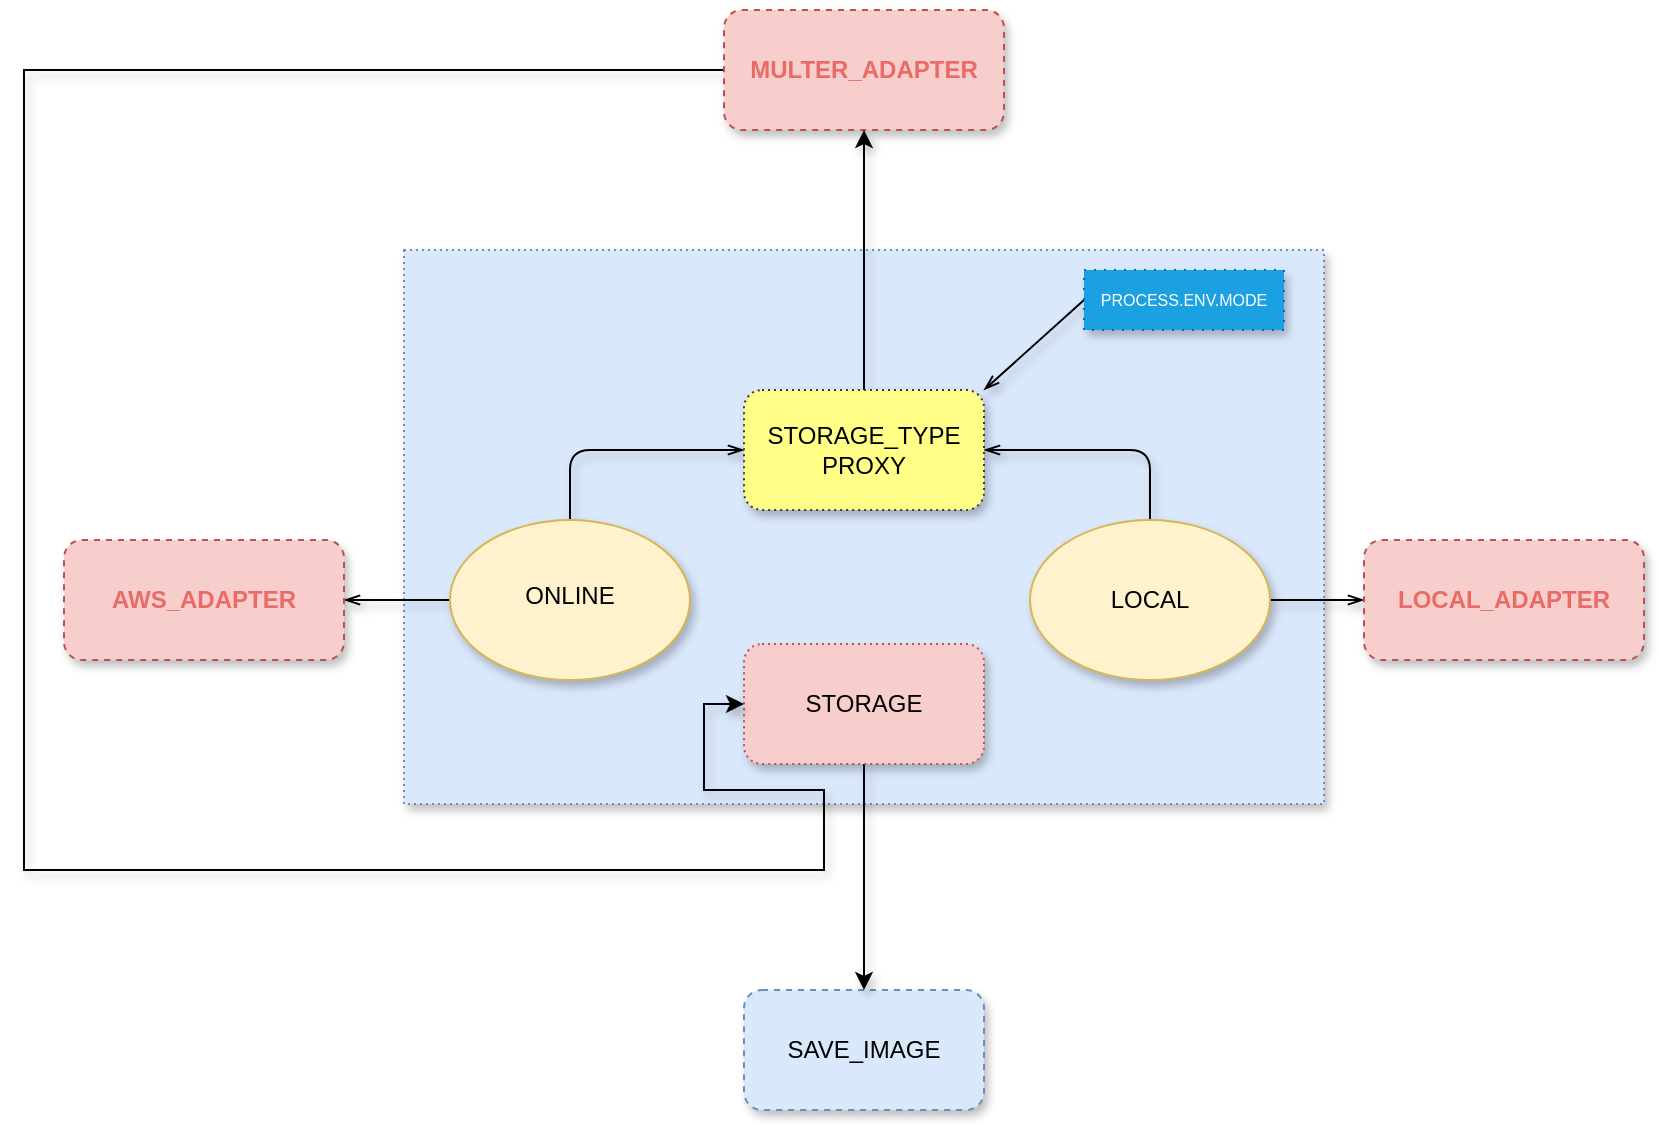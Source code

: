 <mxfile version="13.6.0" type="github">
  <diagram id="q_LhEmlHeGk1tStUp-2b" name="Page-1">
    <mxGraphModel dx="1718" dy="489" grid="1" gridSize="10" guides="1" tooltips="1" connect="1" arrows="1" fold="1" page="1" pageScale="1" pageWidth="850" pageHeight="1100" math="0" shadow="0">
      <root>
        <mxCell id="0" />
        <mxCell id="1" parent="0" />
        <mxCell id="D3PKSzLOLsSn4X89jtCB-23" value="" style="rounded=0;whiteSpace=wrap;html=1;shadow=1;dashed=1;dashPattern=1 2;fillColor=#dae8fc;strokeColor=#6c8ebf;" vertex="1" parent="1">
          <mxGeometry x="190" y="280" width="460" height="277" as="geometry" />
        </mxCell>
        <mxCell id="D3PKSzLOLsSn4X89jtCB-30" style="rounded=0;orthogonalLoop=1;jettySize=auto;html=1;exitX=0.5;exitY=0;exitDx=0;exitDy=0;entryX=0.5;entryY=0;entryDx=0;entryDy=0;shadow=1;endArrow=classic;endFill=1;strokeColor=none;" edge="1" parent="1" source="D3PKSzLOLsSn4X89jtCB-2" target="D3PKSzLOLsSn4X89jtCB-3">
          <mxGeometry relative="1" as="geometry" />
        </mxCell>
        <mxCell id="D3PKSzLOLsSn4X89jtCB-31" style="edgeStyle=none;rounded=1;orthogonalLoop=1;jettySize=auto;html=1;exitX=0.5;exitY=0;exitDx=0;exitDy=0;entryX=0.5;entryY=0;entryDx=0;entryDy=0;shadow=1;endArrow=classic;endFill=1;shape=link;strokeColor=none;" edge="1" parent="1" source="D3PKSzLOLsSn4X89jtCB-2" target="D3PKSzLOLsSn4X89jtCB-3">
          <mxGeometry relative="1" as="geometry" />
        </mxCell>
        <mxCell id="D3PKSzLOLsSn4X89jtCB-48" style="edgeStyle=none;rounded=1;orthogonalLoop=1;jettySize=auto;html=1;exitX=0.5;exitY=0;exitDx=0;exitDy=0;entryX=0;entryY=0.5;entryDx=0;entryDy=0;shadow=1;endArrow=openThin;endFill=0;" edge="1" parent="1" source="D3PKSzLOLsSn4X89jtCB-2" target="D3PKSzLOLsSn4X89jtCB-32">
          <mxGeometry relative="1" as="geometry">
            <Array as="points">
              <mxPoint x="273" y="380" />
            </Array>
          </mxGeometry>
        </mxCell>
        <mxCell id="D3PKSzLOLsSn4X89jtCB-55" style="edgeStyle=none;rounded=1;orthogonalLoop=1;jettySize=auto;html=1;exitX=0;exitY=0.5;exitDx=0;exitDy=0;entryX=1;entryY=0.5;entryDx=0;entryDy=0;shadow=1;endArrow=openThin;endFill=0;fontColor=#EA6B66;" edge="1" parent="1" source="D3PKSzLOLsSn4X89jtCB-2" target="D3PKSzLOLsSn4X89jtCB-53">
          <mxGeometry relative="1" as="geometry" />
        </mxCell>
        <mxCell id="D3PKSzLOLsSn4X89jtCB-2" value="" style="ellipse;whiteSpace=wrap;html=1;fillColor=#fff2cc;strokeColor=#d6b656;shadow=1;" vertex="1" parent="1">
          <mxGeometry x="213" y="415" width="120" height="80" as="geometry" />
        </mxCell>
        <mxCell id="D3PKSzLOLsSn4X89jtCB-49" style="edgeStyle=none;rounded=1;orthogonalLoop=1;jettySize=auto;html=1;exitX=0.5;exitY=0;exitDx=0;exitDy=0;entryX=1;entryY=0.5;entryDx=0;entryDy=0;shadow=1;endArrow=openThin;endFill=0;" edge="1" parent="1" source="D3PKSzLOLsSn4X89jtCB-3" target="D3PKSzLOLsSn4X89jtCB-32">
          <mxGeometry relative="1" as="geometry">
            <Array as="points">
              <mxPoint x="563" y="380" />
            </Array>
          </mxGeometry>
        </mxCell>
        <mxCell id="D3PKSzLOLsSn4X89jtCB-54" style="edgeStyle=none;rounded=1;orthogonalLoop=1;jettySize=auto;html=1;exitX=1;exitY=0.5;exitDx=0;exitDy=0;entryX=0;entryY=0.5;entryDx=0;entryDy=0;shadow=1;endArrow=openThin;endFill=0;fontColor=#EA6B66;" edge="1" parent="1" source="D3PKSzLOLsSn4X89jtCB-3" target="D3PKSzLOLsSn4X89jtCB-52">
          <mxGeometry relative="1" as="geometry" />
        </mxCell>
        <mxCell id="D3PKSzLOLsSn4X89jtCB-3" value="" style="ellipse;whiteSpace=wrap;html=1;fillColor=#fff2cc;strokeColor=#d6b656;shadow=1;" vertex="1" parent="1">
          <mxGeometry x="503" y="415" width="120" height="80" as="geometry" />
        </mxCell>
        <mxCell id="D3PKSzLOLsSn4X89jtCB-4" value="ONLINE" style="text;html=1;strokeColor=none;fillColor=none;align=center;verticalAlign=middle;whiteSpace=wrap;rounded=0;shadow=1;" vertex="1" parent="1">
          <mxGeometry x="253" y="443" width="40" height="20" as="geometry" />
        </mxCell>
        <mxCell id="D3PKSzLOLsSn4X89jtCB-5" value="LOCAL" style="text;html=1;strokeColor=none;fillColor=none;align=center;verticalAlign=middle;whiteSpace=wrap;rounded=0;shadow=1;" vertex="1" parent="1">
          <mxGeometry x="543" y="445" width="40" height="20" as="geometry" />
        </mxCell>
        <mxCell id="D3PKSzLOLsSn4X89jtCB-13" value="SAVE_IMAGE" style="rounded=1;whiteSpace=wrap;html=1;dashed=1;fillColor=#dae8fc;strokeColor=#6c8ebf;shadow=1;" vertex="1" parent="1">
          <mxGeometry x="360" y="650" width="120" height="60" as="geometry" />
        </mxCell>
        <mxCell id="D3PKSzLOLsSn4X89jtCB-22" style="edgeStyle=orthogonalEdgeStyle;rounded=0;orthogonalLoop=1;jettySize=auto;html=1;exitX=0.5;exitY=1;exitDx=0;exitDy=0;entryX=0.5;entryY=0;entryDx=0;entryDy=0;shadow=1;endArrow=classic;endFill=1;" edge="1" parent="1" source="D3PKSzLOLsSn4X89jtCB-15" target="D3PKSzLOLsSn4X89jtCB-13">
          <mxGeometry relative="1" as="geometry" />
        </mxCell>
        <mxCell id="D3PKSzLOLsSn4X89jtCB-15" value="STORAGE" style="rounded=1;whiteSpace=wrap;html=1;shadow=1;dashed=1;dashPattern=1 2;fillColor=#f8cecc;strokeColor=#b85450;" vertex="1" parent="1">
          <mxGeometry x="360" y="477" width="120" height="60" as="geometry" />
        </mxCell>
        <mxCell id="D3PKSzLOLsSn4X89jtCB-25" style="edgeStyle=orthogonalEdgeStyle;rounded=0;orthogonalLoop=1;jettySize=auto;html=1;exitX=0;exitY=0.5;exitDx=0;exitDy=0;entryX=0;entryY=0.5;entryDx=0;entryDy=0;shadow=1;endArrow=classic;endFill=1;" edge="1" parent="1" source="D3PKSzLOLsSn4X89jtCB-24" target="D3PKSzLOLsSn4X89jtCB-15">
          <mxGeometry relative="1" as="geometry">
            <Array as="points">
              <mxPoint y="190" />
              <mxPoint y="590" />
              <mxPoint x="400" y="590" />
              <mxPoint x="400" y="550" />
              <mxPoint x="340" y="550" />
              <mxPoint x="340" y="507" />
            </Array>
          </mxGeometry>
        </mxCell>
        <mxCell id="D3PKSzLOLsSn4X89jtCB-24" value="MULTER_ADAPTER" style="rounded=1;whiteSpace=wrap;html=1;shadow=1;dashed=1;fillColor=#f8cecc;strokeColor=#b85450;fontColor=#EA6B66;fontStyle=1" vertex="1" parent="1">
          <mxGeometry x="350" y="160" width="140" height="60" as="geometry" />
        </mxCell>
        <mxCell id="D3PKSzLOLsSn4X89jtCB-36" style="edgeStyle=none;rounded=1;orthogonalLoop=1;jettySize=auto;html=1;exitX=0.5;exitY=0;exitDx=0;exitDy=0;entryX=0.5;entryY=1;entryDx=0;entryDy=0;shadow=1;endArrow=classic;endFill=1;" edge="1" parent="1" source="D3PKSzLOLsSn4X89jtCB-32" target="D3PKSzLOLsSn4X89jtCB-24">
          <mxGeometry relative="1" as="geometry" />
        </mxCell>
        <mxCell id="D3PKSzLOLsSn4X89jtCB-32" value="STORAGE_TYPE&lt;br&gt;PROXY" style="rounded=1;whiteSpace=wrap;html=1;shadow=1;dashed=1;dashPattern=1 2;fillColor=#ffff88;strokeColor=#36393d;" vertex="1" parent="1">
          <mxGeometry x="360" y="350" width="120" height="60" as="geometry" />
        </mxCell>
        <mxCell id="D3PKSzLOLsSn4X89jtCB-51" style="edgeStyle=none;rounded=1;orthogonalLoop=1;jettySize=auto;html=1;exitX=0;exitY=0.5;exitDx=0;exitDy=0;entryX=1;entryY=0;entryDx=0;entryDy=0;shadow=1;endArrow=openThin;endFill=0;" edge="1" parent="1" source="D3PKSzLOLsSn4X89jtCB-38" target="D3PKSzLOLsSn4X89jtCB-32">
          <mxGeometry relative="1" as="geometry" />
        </mxCell>
        <mxCell id="D3PKSzLOLsSn4X89jtCB-38" value="&lt;p style=&quot;line-height: 70%&quot;&gt;&lt;font style=&quot;font-size: 8px&quot;&gt;PROCESS.ENV.MODE&lt;/font&gt;&lt;/p&gt;" style="rounded=0;whiteSpace=wrap;html=1;shadow=1;dashed=1;dashPattern=1 4;fillColor=#1ba1e2;strokeColor=#006EAF;fontColor=#ffffff;" vertex="1" parent="1">
          <mxGeometry x="530" y="290" width="100" height="30" as="geometry" />
        </mxCell>
        <mxCell id="D3PKSzLOLsSn4X89jtCB-52" value="LOCAL_ADAPTER" style="rounded=1;whiteSpace=wrap;html=1;shadow=1;dashed=1;fillColor=#f8cecc;strokeColor=#b85450;fontColor=#EA6B66;fontStyle=1" vertex="1" parent="1">
          <mxGeometry x="670" y="425" width="140" height="60" as="geometry" />
        </mxCell>
        <mxCell id="D3PKSzLOLsSn4X89jtCB-53" value="AWS_ADAPTER" style="rounded=1;whiteSpace=wrap;html=1;shadow=1;dashed=1;fillColor=#f8cecc;strokeColor=#b85450;fontColor=#EA6B66;fontStyle=1" vertex="1" parent="1">
          <mxGeometry x="20" y="425" width="140" height="60" as="geometry" />
        </mxCell>
      </root>
    </mxGraphModel>
  </diagram>
</mxfile>
